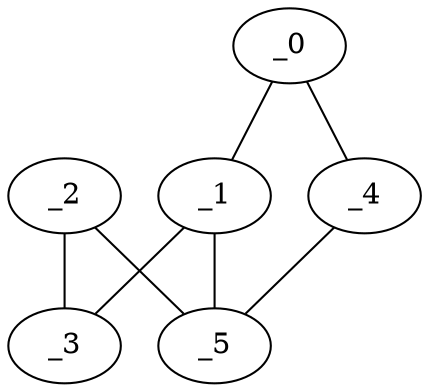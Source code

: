 graph HP1_0103 {
	_0	 [x="1.00481",
		y="2.26685"];
	_1	 [x="0.968054",
		y="0.679311"];
	_0 -- _1;
	_4	 [x="0.951628",
		y="2.00139"];
	_0 -- _4;
	_3	 [x="2.63009",
		y="2.97444"];
	_1 -- _3;
	_5	 [x="1.72522",
		y="1.44401"];
	_1 -- _5;
	_2	 [x="1.79981",
		y="1.16282"];
	_2 -- _3;
	_2 -- _5;
	_4 -- _5;
}
